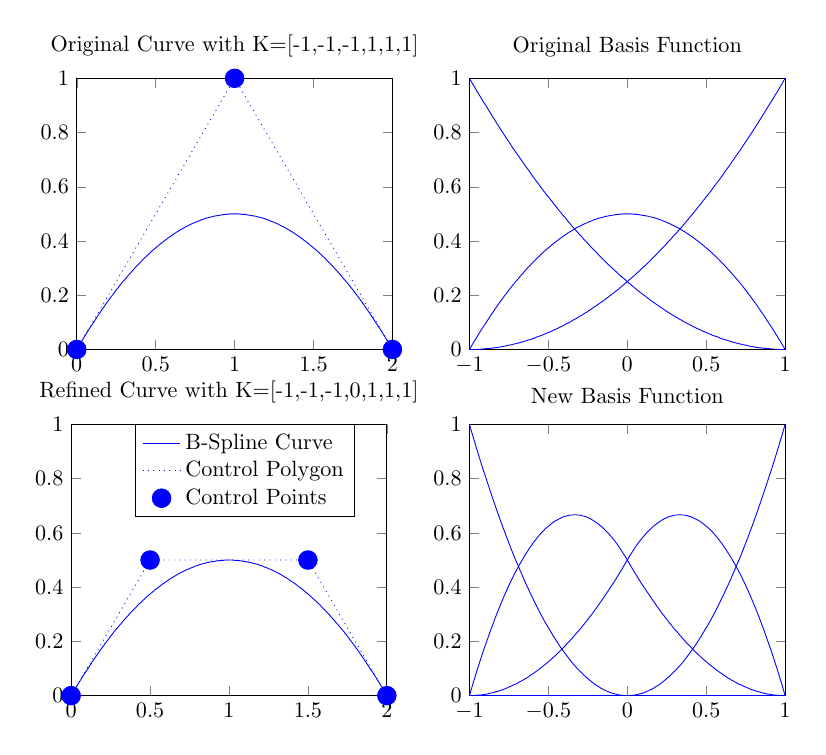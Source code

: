 % This file was created by matlab2tikz v0.4.6 running on MATLAB 8.0.
% Copyright (c) 2008--2014, Nico Schlömer <nico.schloemer@gmail.com>
% All rights reserved.
% Minimal pgfplots version: 1.3
% 
% The latest updates can be retrieved from
%   http://www.mathworks.com/matlabcentral/fileexchange/22022-matlab2tikz
% where you can also make suggestions and rate matlab2tikz.
% 
\begin{tikzpicture}[scale=0.8]

\begin{axis}[%
width=1.973in,
height=1.695in,
scale only axis,
xmin=0,
xmax=2,
ymin=0,
ymax=1,
name=plot1,
title={Original Curve with K=[-1,-1,-1,1,1,1]}
]
\addplot [color=blue,solid,forget plot]
  table[row sep=crcr]{
0	0	\\
0.01	0.01	\\
0.02	0.02	\\
0.03	0.03	\\
0.04	0.039	\\
0.05	0.049	\\
0.06	0.058	\\
0.07	0.068	\\
0.08	0.077	\\
0.09	0.086	\\
0.101	0.095	\\
0.111	0.104	\\
0.121	0.113	\\
0.131	0.122	\\
0.141	0.131	\\
0.151	0.139	\\
0.161	0.148	\\
0.171	0.156	\\
0.181	0.165	\\
0.191	0.173	\\
0.201	0.181	\\
0.211	0.189	\\
0.221	0.197	\\
0.231	0.204	\\
0.241	0.212	\\
0.251	0.22	\\
0.261	0.227	\\
0.271	0.235	\\
0.281	0.242	\\
0.291	0.249	\\
0.302	0.256	\\
0.312	0.263	\\
0.322	0.27	\\
0.332	0.277	\\
0.342	0.283	\\
0.352	0.29	\\
0.362	0.296	\\
0.372	0.303	\\
0.382	0.309	\\
0.392	0.315	\\
0.402	0.321	\\
0.412	0.327	\\
0.422	0.333	\\
0.432	0.339	\\
0.442	0.344	\\
0.452	0.35	\\
0.462	0.355	\\
0.472	0.361	\\
0.482	0.366	\\
0.492	0.371	\\
0.503	0.376	\\
0.513	0.381	\\
0.523	0.386	\\
0.533	0.391	\\
0.543	0.395	\\
0.553	0.4	\\
0.563	0.404	\\
0.573	0.409	\\
0.583	0.413	\\
0.593	0.417	\\
0.603	0.421	\\
0.613	0.425	\\
0.623	0.429	\\
0.633	0.433	\\
0.643	0.436	\\
0.653	0.44	\\
0.663	0.443	\\
0.673	0.447	\\
0.683	0.45	\\
0.693	0.453	\\
0.704	0.456	\\
0.714	0.459	\\
0.724	0.462	\\
0.734	0.465	\\
0.744	0.467	\\
0.754	0.47	\\
0.764	0.472	\\
0.774	0.474	\\
0.784	0.477	\\
0.794	0.479	\\
0.804	0.481	\\
0.814	0.483	\\
0.824	0.485	\\
0.834	0.486	\\
0.844	0.488	\\
0.854	0.489	\\
0.864	0.491	\\
0.874	0.492	\\
0.884	0.493	\\
0.894	0.494	\\
0.905	0.495	\\
0.915	0.496	\\
0.925	0.497	\\
0.935	0.498	\\
0.945	0.498	\\
0.955	0.499	\\
0.965	0.499	\\
0.975	0.5	\\
0.985	0.5	\\
0.995	0.5	\\
1.005	0.5	\\
1.015	0.5	\\
1.025	0.5	\\
1.035	0.499	\\
1.045	0.499	\\
1.055	0.498	\\
1.065	0.498	\\
1.075	0.497	\\
1.085	0.496	\\
1.095	0.495	\\
1.106	0.494	\\
1.116	0.493	\\
1.126	0.492	\\
1.136	0.491	\\
1.146	0.489	\\
1.156	0.488	\\
1.166	0.486	\\
1.176	0.485	\\
1.186	0.483	\\
1.196	0.481	\\
1.206	0.479	\\
1.216	0.477	\\
1.226	0.474	\\
1.236	0.472	\\
1.246	0.47	\\
1.256	0.467	\\
1.266	0.465	\\
1.276	0.462	\\
1.286	0.459	\\
1.296	0.456	\\
1.307	0.453	\\
1.317	0.45	\\
1.327	0.447	\\
1.337	0.443	\\
1.347	0.44	\\
1.357	0.436	\\
1.367	0.433	\\
1.377	0.429	\\
1.387	0.425	\\
1.397	0.421	\\
1.407	0.417	\\
1.417	0.413	\\
1.427	0.409	\\
1.437	0.404	\\
1.447	0.4	\\
1.457	0.395	\\
1.467	0.391	\\
1.477	0.386	\\
1.487	0.381	\\
1.497	0.376	\\
1.508	0.371	\\
1.518	0.366	\\
1.528	0.361	\\
1.538	0.355	\\
1.548	0.35	\\
1.558	0.344	\\
1.568	0.339	\\
1.578	0.333	\\
1.588	0.327	\\
1.598	0.321	\\
1.608	0.315	\\
1.618	0.309	\\
1.628	0.303	\\
1.638	0.296	\\
1.648	0.29	\\
1.658	0.283	\\
1.668	0.277	\\
1.678	0.27	\\
1.688	0.263	\\
1.698	0.256	\\
1.709	0.249	\\
1.719	0.242	\\
1.729	0.235	\\
1.739	0.227	\\
1.749	0.22	\\
1.759	0.212	\\
1.769	0.204	\\
1.779	0.197	\\
1.789	0.189	\\
1.799	0.181	\\
1.809	0.173	\\
1.819	0.165	\\
1.829	0.156	\\
1.839	0.148	\\
1.849	0.139	\\
1.859	0.131	\\
1.869	0.122	\\
1.879	0.113	\\
1.889	0.104	\\
1.899	0.095	\\
1.91	0.086	\\
1.92	0.077	\\
1.93	0.068	\\
1.94	0.058	\\
1.95	0.049	\\
1.96	0.039	\\
1.97	0.03	\\
1.98	0.02	\\
1.99	0.01	\\
2	0	\\
};
\addplot [color=blue,dotted,forget plot]
  table[row sep=crcr]{
0	0	\\
1	1	\\
2	0	\\
};
\addplot [color=blue,mark size=4.2pt,only marks,mark=*,mark options={solid},forget plot]
  table[row sep=crcr]{
0	0	\\
1	1	\\
2	0	\\
};
\end{axis}

\begin{axis}[%
width=1.973in,
height=1.695in,
scale only axis,
xmin=-1,
xmax=1,
ymin=0,
ymax=1,
name=plot2,
at=(plot1.right of south east),
anchor=left of south west,
title={Original Basis Function}
]
\addplot [color=blue,solid,forget plot]
  table[row sep=crcr]{
-1	1	\\
-0.99	0.99	\\
-0.98	0.98	\\
-0.97	0.97	\\
-0.96	0.96	\\
-0.95	0.95	\\
-0.94	0.941	\\
-0.93	0.931	\\
-0.92	0.921	\\
-0.91	0.912	\\
-0.899	0.902	\\
-0.889	0.893	\\
-0.879	0.883	\\
-0.869	0.874	\\
-0.859	0.864	\\
-0.849	0.855	\\
-0.839	0.846	\\
-0.829	0.836	\\
-0.819	0.827	\\
-0.809	0.818	\\
-0.799	0.809	\\
-0.789	0.8	\\
-0.779	0.791	\\
-0.769	0.782	\\
-0.759	0.773	\\
-0.749	0.765	\\
-0.739	0.756	\\
-0.729	0.747	\\
-0.719	0.738	\\
-0.709	0.73	\\
-0.698	0.721	\\
-0.688	0.713	\\
-0.678	0.704	\\
-0.668	0.696	\\
-0.658	0.687	\\
-0.648	0.679	\\
-0.638	0.671	\\
-0.628	0.663	\\
-0.618	0.655	\\
-0.608	0.646	\\
-0.598	0.638	\\
-0.588	0.63	\\
-0.578	0.622	\\
-0.568	0.615	\\
-0.558	0.607	\\
-0.548	0.599	\\
-0.538	0.591	\\
-0.528	0.583	\\
-0.518	0.576	\\
-0.508	0.568	\\
-0.497	0.561	\\
-0.487	0.553	\\
-0.477	0.546	\\
-0.467	0.538	\\
-0.457	0.531	\\
-0.447	0.524	\\
-0.437	0.516	\\
-0.427	0.509	\\
-0.417	0.502	\\
-0.407	0.495	\\
-0.397	0.488	\\
-0.387	0.481	\\
-0.377	0.474	\\
-0.367	0.467	\\
-0.357	0.46	\\
-0.347	0.453	\\
-0.337	0.447	\\
-0.327	0.44	\\
-0.317	0.433	\\
-0.307	0.427	\\
-0.296	0.42	\\
-0.286	0.414	\\
-0.276	0.407	\\
-0.266	0.401	\\
-0.256	0.395	\\
-0.246	0.388	\\
-0.236	0.382	\\
-0.226	0.376	\\
-0.216	0.37	\\
-0.206	0.364	\\
-0.196	0.358	\\
-0.186	0.352	\\
-0.176	0.346	\\
-0.166	0.34	\\
-0.156	0.334	\\
-0.146	0.328	\\
-0.136	0.322	\\
-0.126	0.317	\\
-0.116	0.311	\\
-0.106	0.306	\\
-0.095	0.3	\\
-0.085	0.295	\\
-0.075	0.289	\\
-0.065	0.284	\\
-0.055	0.278	\\
-0.045	0.273	\\
-0.035	0.268	\\
-0.025	0.263	\\
-0.015	0.258	\\
-0.005	0.253	\\
0.005	0.247	\\
0.015	0.243	\\
0.025	0.238	\\
0.035	0.233	\\
0.045	0.228	\\
0.055	0.223	\\
0.065	0.218	\\
0.075	0.214	\\
0.085	0.209	\\
0.095	0.205	\\
0.106	0.2	\\
0.116	0.196	\\
0.126	0.191	\\
0.136	0.187	\\
0.146	0.182	\\
0.156	0.178	\\
0.166	0.174	\\
0.176	0.17	\\
0.186	0.166	\\
0.196	0.162	\\
0.206	0.158	\\
0.216	0.154	\\
0.226	0.15	\\
0.236	0.146	\\
0.246	0.142	\\
0.256	0.138	\\
0.266	0.135	\\
0.276	0.131	\\
0.286	0.127	\\
0.296	0.124	\\
0.307	0.12	\\
0.317	0.117	\\
0.327	0.113	\\
0.337	0.11	\\
0.347	0.107	\\
0.357	0.103	\\
0.367	0.1	\\
0.377	0.097	\\
0.387	0.094	\\
0.397	0.091	\\
0.407	0.088	\\
0.417	0.085	\\
0.427	0.082	\\
0.437	0.079	\\
0.447	0.076	\\
0.457	0.074	\\
0.467	0.071	\\
0.477	0.068	\\
0.487	0.066	\\
0.497	0.063	\\
0.508	0.061	\\
0.518	0.058	\\
0.528	0.056	\\
0.538	0.053	\\
0.548	0.051	\\
0.558	0.049	\\
0.568	0.047	\\
0.578	0.045	\\
0.588	0.042	\\
0.598	0.04	\\
0.608	0.038	\\
0.618	0.036	\\
0.628	0.035	\\
0.638	0.033	\\
0.648	0.031	\\
0.658	0.029	\\
0.668	0.027	\\
0.678	0.026	\\
0.688	0.024	\\
0.698	0.023	\\
0.709	0.021	\\
0.719	0.02	\\
0.729	0.018	\\
0.739	0.017	\\
0.749	0.016	\\
0.759	0.015	\\
0.769	0.013	\\
0.779	0.012	\\
0.789	0.011	\\
0.799	0.01	\\
0.809	0.009	\\
0.819	0.008	\\
0.829	0.007	\\
0.839	0.006	\\
0.849	0.006	\\
0.859	0.005	\\
0.869	0.004	\\
0.879	0.004	\\
0.889	0.003	\\
0.899	0.003	\\
0.91	0.002	\\
0.92	0.002	\\
0.93	0.001	\\
0.94	0.001	\\
0.95	0.001	\\
0.96	0.0	\\
0.97	0.0	\\
0.98	0.0	\\
0.99	2.525e-05	\\
1	0	\\
};
\addplot [color=blue,solid,forget plot]
  table[row sep=crcr]{
-1	0	\\
-0.99	0.01	\\
-0.98	0.02	\\
-0.97	0.03	\\
-0.96	0.039	\\
-0.95	0.049	\\
-0.94	0.058	\\
-0.93	0.068	\\
-0.92	0.077	\\
-0.91	0.086	\\
-0.899	0.095	\\
-0.889	0.104	\\
-0.879	0.113	\\
-0.869	0.122	\\
-0.859	0.131	\\
-0.849	0.139	\\
-0.839	0.148	\\
-0.829	0.156	\\
-0.819	0.165	\\
-0.809	0.173	\\
-0.799	0.181	\\
-0.789	0.189	\\
-0.779	0.197	\\
-0.769	0.204	\\
-0.759	0.212	\\
-0.749	0.22	\\
-0.739	0.227	\\
-0.729	0.235	\\
-0.719	0.242	\\
-0.709	0.249	\\
-0.698	0.256	\\
-0.688	0.263	\\
-0.678	0.27	\\
-0.668	0.277	\\
-0.658	0.283	\\
-0.648	0.29	\\
-0.638	0.296	\\
-0.628	0.303	\\
-0.618	0.309	\\
-0.608	0.315	\\
-0.598	0.321	\\
-0.588	0.327	\\
-0.578	0.333	\\
-0.568	0.339	\\
-0.558	0.344	\\
-0.548	0.35	\\
-0.538	0.355	\\
-0.528	0.361	\\
-0.518	0.366	\\
-0.508	0.371	\\
-0.497	0.376	\\
-0.487	0.381	\\
-0.477	0.386	\\
-0.467	0.391	\\
-0.457	0.395	\\
-0.447	0.4	\\
-0.437	0.404	\\
-0.427	0.409	\\
-0.417	0.413	\\
-0.407	0.417	\\
-0.397	0.421	\\
-0.387	0.425	\\
-0.377	0.429	\\
-0.367	0.433	\\
-0.357	0.436	\\
-0.347	0.44	\\
-0.337	0.443	\\
-0.327	0.447	\\
-0.317	0.45	\\
-0.307	0.453	\\
-0.296	0.456	\\
-0.286	0.459	\\
-0.276	0.462	\\
-0.266	0.465	\\
-0.256	0.467	\\
-0.246	0.47	\\
-0.236	0.472	\\
-0.226	0.474	\\
-0.216	0.477	\\
-0.206	0.479	\\
-0.196	0.481	\\
-0.186	0.483	\\
-0.176	0.485	\\
-0.166	0.486	\\
-0.156	0.488	\\
-0.146	0.489	\\
-0.136	0.491	\\
-0.126	0.492	\\
-0.116	0.493	\\
-0.106	0.494	\\
-0.095	0.495	\\
-0.085	0.496	\\
-0.075	0.497	\\
-0.065	0.498	\\
-0.055	0.498	\\
-0.045	0.499	\\
-0.035	0.499	\\
-0.025	0.5	\\
-0.015	0.5	\\
-0.005	0.5	\\
0.005	0.5	\\
0.015	0.5	\\
0.025	0.5	\\
0.035	0.499	\\
0.045	0.499	\\
0.055	0.498	\\
0.065	0.498	\\
0.075	0.497	\\
0.085	0.496	\\
0.095	0.495	\\
0.106	0.494	\\
0.116	0.493	\\
0.126	0.492	\\
0.136	0.491	\\
0.146	0.489	\\
0.156	0.488	\\
0.166	0.486	\\
0.176	0.485	\\
0.186	0.483	\\
0.196	0.481	\\
0.206	0.479	\\
0.216	0.477	\\
0.226	0.474	\\
0.236	0.472	\\
0.246	0.47	\\
0.256	0.467	\\
0.266	0.465	\\
0.276	0.462	\\
0.286	0.459	\\
0.296	0.456	\\
0.307	0.453	\\
0.317	0.45	\\
0.327	0.447	\\
0.337	0.443	\\
0.347	0.44	\\
0.357	0.436	\\
0.367	0.433	\\
0.377	0.429	\\
0.387	0.425	\\
0.397	0.421	\\
0.407	0.417	\\
0.417	0.413	\\
0.427	0.409	\\
0.437	0.404	\\
0.447	0.4	\\
0.457	0.395	\\
0.467	0.391	\\
0.477	0.386	\\
0.487	0.381	\\
0.497	0.376	\\
0.508	0.371	\\
0.518	0.366	\\
0.528	0.361	\\
0.538	0.355	\\
0.548	0.35	\\
0.558	0.344	\\
0.568	0.339	\\
0.578	0.333	\\
0.588	0.327	\\
0.598	0.321	\\
0.608	0.315	\\
0.618	0.309	\\
0.628	0.303	\\
0.638	0.296	\\
0.648	0.29	\\
0.658	0.283	\\
0.668	0.277	\\
0.678	0.27	\\
0.688	0.263	\\
0.698	0.256	\\
0.709	0.249	\\
0.719	0.242	\\
0.729	0.235	\\
0.739	0.227	\\
0.749	0.22	\\
0.759	0.212	\\
0.769	0.204	\\
0.779	0.197	\\
0.789	0.189	\\
0.799	0.181	\\
0.809	0.173	\\
0.819	0.165	\\
0.829	0.156	\\
0.839	0.148	\\
0.849	0.139	\\
0.859	0.131	\\
0.869	0.122	\\
0.879	0.113	\\
0.889	0.104	\\
0.899	0.095	\\
0.91	0.086	\\
0.92	0.077	\\
0.93	0.068	\\
0.94	0.058	\\
0.95	0.049	\\
0.96	0.039	\\
0.97	0.03	\\
0.98	0.02	\\
0.99	0.01	\\
1	0	\\
};
\addplot [color=blue,solid,forget plot]
  table[row sep=crcr]{
-1	0	\\
-0.99	2.525e-05	\\
-0.98	0.0	\\
-0.97	0.0	\\
-0.96	0.0	\\
-0.95	0.001	\\
-0.94	0.001	\\
-0.93	0.001	\\
-0.92	0.002	\\
-0.91	0.002	\\
-0.899	0.003	\\
-0.889	0.003	\\
-0.879	0.004	\\
-0.869	0.004	\\
-0.859	0.005	\\
-0.849	0.006	\\
-0.839	0.006	\\
-0.829	0.007	\\
-0.819	0.008	\\
-0.809	0.009	\\
-0.799	0.01	\\
-0.789	0.011	\\
-0.779	0.012	\\
-0.769	0.013	\\
-0.759	0.015	\\
-0.749	0.016	\\
-0.739	0.017	\\
-0.729	0.018	\\
-0.719	0.02	\\
-0.709	0.021	\\
-0.698	0.023	\\
-0.688	0.024	\\
-0.678	0.026	\\
-0.668	0.027	\\
-0.658	0.029	\\
-0.648	0.031	\\
-0.638	0.033	\\
-0.628	0.035	\\
-0.618	0.036	\\
-0.608	0.038	\\
-0.598	0.04	\\
-0.588	0.042	\\
-0.578	0.045	\\
-0.568	0.047	\\
-0.558	0.049	\\
-0.548	0.051	\\
-0.538	0.053	\\
-0.528	0.056	\\
-0.518	0.058	\\
-0.508	0.061	\\
-0.497	0.063	\\
-0.487	0.066	\\
-0.477	0.068	\\
-0.467	0.071	\\
-0.457	0.074	\\
-0.447	0.076	\\
-0.437	0.079	\\
-0.427	0.082	\\
-0.417	0.085	\\
-0.407	0.088	\\
-0.397	0.091	\\
-0.387	0.094	\\
-0.377	0.097	\\
-0.367	0.1	\\
-0.357	0.103	\\
-0.347	0.107	\\
-0.337	0.11	\\
-0.327	0.113	\\
-0.317	0.117	\\
-0.307	0.12	\\
-0.296	0.124	\\
-0.286	0.127	\\
-0.276	0.131	\\
-0.266	0.135	\\
-0.256	0.138	\\
-0.246	0.142	\\
-0.236	0.146	\\
-0.226	0.15	\\
-0.216	0.154	\\
-0.206	0.158	\\
-0.196	0.162	\\
-0.186	0.166	\\
-0.176	0.17	\\
-0.166	0.174	\\
-0.156	0.178	\\
-0.146	0.182	\\
-0.136	0.187	\\
-0.126	0.191	\\
-0.116	0.196	\\
-0.106	0.2	\\
-0.095	0.205	\\
-0.085	0.209	\\
-0.075	0.214	\\
-0.065	0.218	\\
-0.055	0.223	\\
-0.045	0.228	\\
-0.035	0.233	\\
-0.025	0.238	\\
-0.015	0.243	\\
-0.005	0.247	\\
0.005	0.253	\\
0.015	0.258	\\
0.025	0.263	\\
0.035	0.268	\\
0.045	0.273	\\
0.055	0.278	\\
0.065	0.284	\\
0.075	0.289	\\
0.085	0.295	\\
0.095	0.3	\\
0.106	0.306	\\
0.116	0.311	\\
0.126	0.317	\\
0.136	0.322	\\
0.146	0.328	\\
0.156	0.334	\\
0.166	0.34	\\
0.176	0.346	\\
0.186	0.352	\\
0.196	0.358	\\
0.206	0.364	\\
0.216	0.37	\\
0.226	0.376	\\
0.236	0.382	\\
0.246	0.388	\\
0.256	0.395	\\
0.266	0.401	\\
0.276	0.407	\\
0.286	0.414	\\
0.296	0.42	\\
0.307	0.427	\\
0.317	0.433	\\
0.327	0.44	\\
0.337	0.447	\\
0.347	0.453	\\
0.357	0.46	\\
0.367	0.467	\\
0.377	0.474	\\
0.387	0.481	\\
0.397	0.488	\\
0.407	0.495	\\
0.417	0.502	\\
0.427	0.509	\\
0.437	0.516	\\
0.447	0.524	\\
0.457	0.531	\\
0.467	0.538	\\
0.477	0.546	\\
0.487	0.553	\\
0.497	0.561	\\
0.508	0.568	\\
0.518	0.576	\\
0.528	0.583	\\
0.538	0.591	\\
0.548	0.599	\\
0.558	0.607	\\
0.568	0.615	\\
0.578	0.622	\\
0.588	0.63	\\
0.598	0.638	\\
0.608	0.646	\\
0.618	0.655	\\
0.628	0.663	\\
0.638	0.671	\\
0.648	0.679	\\
0.658	0.687	\\
0.668	0.696	\\
0.678	0.704	\\
0.688	0.713	\\
0.698	0.721	\\
0.709	0.73	\\
0.719	0.738	\\
0.729	0.747	\\
0.739	0.756	\\
0.749	0.765	\\
0.759	0.773	\\
0.769	0.782	\\
0.779	0.791	\\
0.789	0.8	\\
0.799	0.809	\\
0.809	0.818	\\
0.819	0.827	\\
0.829	0.836	\\
0.839	0.846	\\
0.849	0.855	\\
0.859	0.864	\\
0.869	0.874	\\
0.879	0.883	\\
0.889	0.893	\\
0.899	0.902	\\
0.91	0.912	\\
0.92	0.921	\\
0.93	0.931	\\
0.94	0.941	\\
0.95	0.95	\\
0.96	0.96	\\
0.97	0.97	\\
0.98	0.98	\\
0.99	0.99	\\
1	1	\\
};
\end{axis}

\begin{axis}[%
width=1.973in,
height=1.695in,
scale only axis,
xmin=-1,
xmax=1,
ymin=0,
ymax=1,
name=plot4,
at=(plot2.below south west),
anchor=above north west,
title={New Basis Function}
]
\addplot [color=blue,solid,forget plot]
  table[row sep=crcr]{
-1	1	\\
-0.99	0.98	\\
-0.98	0.96	\\
-0.97	0.941	\\
-0.96	0.921	\\
-0.95	0.902	\\
-0.94	0.883	\\
-0.93	0.864	\\
-0.92	0.846	\\
-0.91	0.827	\\
-0.899	0.809	\\
-0.889	0.791	\\
-0.879	0.773	\\
-0.869	0.756	\\
-0.859	0.738	\\
-0.849	0.721	\\
-0.839	0.704	\\
-0.829	0.687	\\
-0.819	0.671	\\
-0.809	0.655	\\
-0.799	0.638	\\
-0.789	0.622	\\
-0.779	0.607	\\
-0.769	0.591	\\
-0.759	0.576	\\
-0.749	0.561	\\
-0.739	0.546	\\
-0.729	0.531	\\
-0.719	0.516	\\
-0.709	0.502	\\
-0.698	0.488	\\
-0.688	0.474	\\
-0.678	0.46	\\
-0.668	0.447	\\
-0.658	0.433	\\
-0.648	0.42	\\
-0.638	0.407	\\
-0.628	0.395	\\
-0.618	0.382	\\
-0.608	0.37	\\
-0.598	0.358	\\
-0.588	0.346	\\
-0.578	0.334	\\
-0.568	0.322	\\
-0.558	0.311	\\
-0.548	0.3	\\
-0.538	0.289	\\
-0.528	0.278	\\
-0.518	0.268	\\
-0.508	0.258	\\
-0.497	0.247	\\
-0.487	0.238	\\
-0.477	0.228	\\
-0.467	0.218	\\
-0.457	0.209	\\
-0.447	0.2	\\
-0.437	0.191	\\
-0.427	0.182	\\
-0.417	0.174	\\
-0.407	0.166	\\
-0.397	0.158	\\
-0.387	0.15	\\
-0.377	0.142	\\
-0.367	0.135	\\
-0.357	0.127	\\
-0.347	0.12	\\
-0.337	0.113	\\
-0.327	0.107	\\
-0.317	0.1	\\
-0.307	0.094	\\
-0.296	0.088	\\
-0.286	0.082	\\
-0.276	0.076	\\
-0.266	0.071	\\
-0.256	0.066	\\
-0.246	0.061	\\
-0.236	0.056	\\
-0.226	0.051	\\
-0.216	0.047	\\
-0.206	0.042	\\
-0.196	0.038	\\
-0.186	0.035	\\
-0.176	0.031	\\
-0.166	0.027	\\
-0.156	0.024	\\
-0.146	0.021	\\
-0.136	0.018	\\
-0.126	0.016	\\
-0.116	0.013	\\
-0.106	0.011	\\
-0.095	0.009	\\
-0.085	0.007	\\
-0.075	0.006	\\
-0.065	0.004	\\
-0.055	0.003	\\
-0.045	0.002	\\
-0.035	0.001	\\
-0.025	0.001	\\
-0.015	0.0	\\
-0.005	2.525e-05	\\
0.005	0	\\
0.015	0	\\
0.025	0	\\
0.035	0	\\
0.045	0	\\
0.055	0	\\
0.065	0	\\
0.075	0	\\
0.085	0	\\
0.095	0	\\
0.106	0	\\
0.116	0	\\
0.126	0	\\
0.136	0	\\
0.146	0	\\
0.156	0	\\
0.166	0	\\
0.176	0	\\
0.186	0	\\
0.196	0	\\
0.206	0	\\
0.216	0	\\
0.226	0	\\
0.236	0	\\
0.246	0	\\
0.256	0	\\
0.266	0	\\
0.276	0	\\
0.286	0	\\
0.296	0	\\
0.307	0	\\
0.317	0	\\
0.327	0	\\
0.337	0	\\
0.347	0	\\
0.357	0	\\
0.367	0	\\
0.377	0	\\
0.387	0	\\
0.397	0	\\
0.407	0	\\
0.417	0	\\
0.427	0	\\
0.437	0	\\
0.447	0	\\
0.457	0	\\
0.467	0	\\
0.477	0	\\
0.487	0	\\
0.497	0	\\
0.508	0	\\
0.518	0	\\
0.528	0	\\
0.538	0	\\
0.548	0	\\
0.558	0	\\
0.568	0	\\
0.578	0	\\
0.588	0	\\
0.598	0	\\
0.608	0	\\
0.618	0	\\
0.628	0	\\
0.638	0	\\
0.648	0	\\
0.658	0	\\
0.668	0	\\
0.678	0	\\
0.688	0	\\
0.698	0	\\
0.709	0	\\
0.719	0	\\
0.729	0	\\
0.739	0	\\
0.749	0	\\
0.759	0	\\
0.769	0	\\
0.779	0	\\
0.789	0	\\
0.799	0	\\
0.809	0	\\
0.819	0	\\
0.829	0	\\
0.839	0	\\
0.849	0	\\
0.859	0	\\
0.869	0	\\
0.879	0	\\
0.889	0	\\
0.899	0	\\
0.91	0	\\
0.92	0	\\
0.93	0	\\
0.94	0	\\
0.95	0	\\
0.96	0	\\
0.97	0	\\
0.98	0	\\
0.99	0	\\
1	0	\\
};
\addplot [color=blue,solid,forget plot]
  table[row sep=crcr]{
-1	0	\\
-0.99	0.02	\\
-0.98	0.04	\\
-0.97	0.059	\\
-0.96	0.078	\\
-0.95	0.097	\\
-0.94	0.115	\\
-0.93	0.133	\\
-0.92	0.151	\\
-0.91	0.169	\\
-0.899	0.186	\\
-0.889	0.203	\\
-0.879	0.219	\\
-0.869	0.236	\\
-0.859	0.252	\\
-0.849	0.267	\\
-0.839	0.283	\\
-0.829	0.298	\\
-0.819	0.313	\\
-0.809	0.327	\\
-0.799	0.341	\\
-0.789	0.355	\\
-0.779	0.369	\\
-0.769	0.382	\\
-0.759	0.395	\\
-0.749	0.408	\\
-0.739	0.42	\\
-0.729	0.432	\\
-0.719	0.444	\\
-0.709	0.455	\\
-0.698	0.467	\\
-0.688	0.478	\\
-0.678	0.488	\\
-0.668	0.498	\\
-0.658	0.508	\\
-0.648	0.518	\\
-0.638	0.527	\\
-0.628	0.536	\\
-0.618	0.545	\\
-0.608	0.553	\\
-0.598	0.562	\\
-0.588	0.569	\\
-0.578	0.577	\\
-0.568	0.584	\\
-0.558	0.591	\\
-0.548	0.598	\\
-0.538	0.604	\\
-0.528	0.61	\\
-0.518	0.616	\\
-0.508	0.621	\\
-0.497	0.626	\\
-0.487	0.631	\\
-0.477	0.636	\\
-0.467	0.64	\\
-0.457	0.644	\\
-0.447	0.647	\\
-0.437	0.65	\\
-0.427	0.653	\\
-0.417	0.656	\\
-0.407	0.659	\\
-0.397	0.661	\\
-0.387	0.662	\\
-0.377	0.664	\\
-0.367	0.665	\\
-0.357	0.666	\\
-0.347	0.666	\\
-0.337	0.667	\\
-0.327	0.667	\\
-0.317	0.666	\\
-0.307	0.666	\\
-0.296	0.665	\\
-0.286	0.663	\\
-0.276	0.662	\\
-0.266	0.66	\\
-0.256	0.658	\\
-0.246	0.655	\\
-0.236	0.653	\\
-0.226	0.649	\\
-0.216	0.646	\\
-0.206	0.642	\\
-0.196	0.638	\\
-0.186	0.634	\\
-0.176	0.629	\\
-0.166	0.625	\\
-0.156	0.619	\\
-0.146	0.614	\\
-0.136	0.608	\\
-0.126	0.602	\\
-0.116	0.596	\\
-0.106	0.589	\\
-0.095	0.582	\\
-0.085	0.574	\\
-0.075	0.567	\\
-0.065	0.559	\\
-0.055	0.551	\\
-0.045	0.542	\\
-0.035	0.533	\\
-0.025	0.524	\\
-0.015	0.515	\\
-0.005	0.505	\\
0.005	0.495	\\
0.015	0.485	\\
0.025	0.475	\\
0.035	0.465	\\
0.045	0.456	\\
0.055	0.446	\\
0.065	0.437	\\
0.075	0.427	\\
0.085	0.418	\\
0.095	0.409	\\
0.106	0.4	\\
0.116	0.391	\\
0.126	0.382	\\
0.136	0.374	\\
0.146	0.365	\\
0.156	0.356	\\
0.166	0.348	\\
0.176	0.34	\\
0.186	0.331	\\
0.196	0.323	\\
0.206	0.315	\\
0.216	0.307	\\
0.226	0.299	\\
0.236	0.292	\\
0.246	0.284	\\
0.256	0.277	\\
0.266	0.269	\\
0.276	0.262	\\
0.286	0.255	\\
0.296	0.247	\\
0.307	0.24	\\
0.317	0.234	\\
0.327	0.227	\\
0.337	0.22	\\
0.347	0.213	\\
0.357	0.207	\\
0.367	0.2	\\
0.377	0.194	\\
0.387	0.188	\\
0.397	0.182	\\
0.407	0.176	\\
0.417	0.17	\\
0.427	0.164	\\
0.437	0.158	\\
0.447	0.153	\\
0.457	0.147	\\
0.467	0.142	\\
0.477	0.137	\\
0.487	0.131	\\
0.497	0.126	\\
0.508	0.121	\\
0.518	0.116	\\
0.528	0.112	\\
0.538	0.107	\\
0.548	0.102	\\
0.558	0.098	\\
0.568	0.093	\\
0.578	0.089	\\
0.588	0.085	\\
0.598	0.081	\\
0.608	0.077	\\
0.618	0.073	\\
0.628	0.069	\\
0.638	0.065	\\
0.648	0.062	\\
0.658	0.058	\\
0.668	0.055	\\
0.678	0.052	\\
0.688	0.049	\\
0.698	0.045	\\
0.709	0.042	\\
0.719	0.04	\\
0.729	0.037	\\
0.739	0.034	\\
0.749	0.032	\\
0.759	0.029	\\
0.769	0.027	\\
0.779	0.024	\\
0.789	0.022	\\
0.799	0.02	\\
0.809	0.018	\\
0.819	0.016	\\
0.829	0.015	\\
0.839	0.013	\\
0.849	0.011	\\
0.859	0.01	\\
0.869	0.009	\\
0.879	0.007	\\
0.889	0.006	\\
0.899	0.005	\\
0.91	0.004	\\
0.92	0.003	\\
0.93	0.002	\\
0.94	0.002	\\
0.95	0.001	\\
0.96	0.001	\\
0.97	0.0	\\
0.98	0.0	\\
0.99	5.05e-05	\\
1	0	\\
};
\addplot [color=blue,solid,forget plot]
  table[row sep=crcr]{
-1	0	\\
-0.99	5.05e-05	\\
-0.98	0.0	\\
-0.97	0.0	\\
-0.96	0.001	\\
-0.95	0.001	\\
-0.94	0.002	\\
-0.93	0.002	\\
-0.92	0.003	\\
-0.91	0.004	\\
-0.899	0.005	\\
-0.889	0.006	\\
-0.879	0.007	\\
-0.869	0.009	\\
-0.859	0.01	\\
-0.849	0.011	\\
-0.839	0.013	\\
-0.829	0.015	\\
-0.819	0.016	\\
-0.809	0.018	\\
-0.799	0.02	\\
-0.789	0.022	\\
-0.779	0.024	\\
-0.769	0.027	\\
-0.759	0.029	\\
-0.749	0.032	\\
-0.739	0.034	\\
-0.729	0.037	\\
-0.719	0.04	\\
-0.709	0.042	\\
-0.698	0.045	\\
-0.688	0.049	\\
-0.678	0.052	\\
-0.668	0.055	\\
-0.658	0.058	\\
-0.648	0.062	\\
-0.638	0.065	\\
-0.628	0.069	\\
-0.618	0.073	\\
-0.608	0.077	\\
-0.598	0.081	\\
-0.588	0.085	\\
-0.578	0.089	\\
-0.568	0.093	\\
-0.558	0.098	\\
-0.548	0.102	\\
-0.538	0.107	\\
-0.528	0.112	\\
-0.518	0.116	\\
-0.508	0.121	\\
-0.497	0.126	\\
-0.487	0.131	\\
-0.477	0.137	\\
-0.467	0.142	\\
-0.457	0.147	\\
-0.447	0.153	\\
-0.437	0.158	\\
-0.427	0.164	\\
-0.417	0.17	\\
-0.407	0.176	\\
-0.397	0.182	\\
-0.387	0.188	\\
-0.377	0.194	\\
-0.367	0.2	\\
-0.357	0.207	\\
-0.347	0.213	\\
-0.337	0.22	\\
-0.327	0.227	\\
-0.317	0.234	\\
-0.307	0.24	\\
-0.296	0.247	\\
-0.286	0.255	\\
-0.276	0.262	\\
-0.266	0.269	\\
-0.256	0.277	\\
-0.246	0.284	\\
-0.236	0.292	\\
-0.226	0.299	\\
-0.216	0.307	\\
-0.206	0.315	\\
-0.196	0.323	\\
-0.186	0.331	\\
-0.176	0.34	\\
-0.166	0.348	\\
-0.156	0.356	\\
-0.146	0.365	\\
-0.136	0.374	\\
-0.126	0.382	\\
-0.116	0.391	\\
-0.106	0.4	\\
-0.095	0.409	\\
-0.085	0.418	\\
-0.075	0.427	\\
-0.065	0.437	\\
-0.055	0.446	\\
-0.045	0.456	\\
-0.035	0.465	\\
-0.025	0.475	\\
-0.015	0.485	\\
-0.005	0.495	\\
0.005	0.505	\\
0.015	0.515	\\
0.025	0.524	\\
0.035	0.533	\\
0.045	0.542	\\
0.055	0.551	\\
0.065	0.559	\\
0.075	0.567	\\
0.085	0.574	\\
0.095	0.582	\\
0.106	0.589	\\
0.116	0.596	\\
0.126	0.602	\\
0.136	0.608	\\
0.146	0.614	\\
0.156	0.619	\\
0.166	0.625	\\
0.176	0.629	\\
0.186	0.634	\\
0.196	0.638	\\
0.206	0.642	\\
0.216	0.646	\\
0.226	0.649	\\
0.236	0.653	\\
0.246	0.655	\\
0.256	0.658	\\
0.266	0.66	\\
0.276	0.662	\\
0.286	0.663	\\
0.296	0.665	\\
0.307	0.666	\\
0.317	0.666	\\
0.327	0.667	\\
0.337	0.667	\\
0.347	0.666	\\
0.357	0.666	\\
0.367	0.665	\\
0.377	0.664	\\
0.387	0.662	\\
0.397	0.661	\\
0.407	0.659	\\
0.417	0.656	\\
0.427	0.653	\\
0.437	0.65	\\
0.447	0.647	\\
0.457	0.644	\\
0.467	0.64	\\
0.477	0.636	\\
0.487	0.631	\\
0.497	0.626	\\
0.508	0.621	\\
0.518	0.616	\\
0.528	0.61	\\
0.538	0.604	\\
0.548	0.598	\\
0.558	0.591	\\
0.568	0.584	\\
0.578	0.577	\\
0.588	0.569	\\
0.598	0.562	\\
0.608	0.553	\\
0.618	0.545	\\
0.628	0.536	\\
0.638	0.527	\\
0.648	0.518	\\
0.658	0.508	\\
0.668	0.498	\\
0.678	0.488	\\
0.688	0.478	\\
0.698	0.467	\\
0.709	0.455	\\
0.719	0.444	\\
0.729	0.432	\\
0.739	0.42	\\
0.749	0.408	\\
0.759	0.395	\\
0.769	0.382	\\
0.779	0.369	\\
0.789	0.355	\\
0.799	0.341	\\
0.809	0.327	\\
0.819	0.313	\\
0.829	0.298	\\
0.839	0.283	\\
0.849	0.267	\\
0.859	0.252	\\
0.869	0.236	\\
0.879	0.219	\\
0.889	0.203	\\
0.899	0.186	\\
0.91	0.169	\\
0.92	0.151	\\
0.93	0.133	\\
0.94	0.115	\\
0.95	0.097	\\
0.96	0.078	\\
0.97	0.059	\\
0.98	0.04	\\
0.99	0.02	\\
1	0	\\
};
\addplot [color=blue,solid,forget plot]
  table[row sep=crcr]{
-1	0	\\
-0.99	0	\\
-0.98	0	\\
-0.97	0	\\
-0.96	0	\\
-0.95	0	\\
-0.94	0	\\
-0.93	0	\\
-0.92	0	\\
-0.91	0	\\
-0.899	0	\\
-0.889	0	\\
-0.879	0	\\
-0.869	0	\\
-0.859	0	\\
-0.849	0	\\
-0.839	0	\\
-0.829	0	\\
-0.819	0	\\
-0.809	0	\\
-0.799	0	\\
-0.789	0	\\
-0.779	0	\\
-0.769	0	\\
-0.759	0	\\
-0.749	0	\\
-0.739	0	\\
-0.729	0	\\
-0.719	0	\\
-0.709	0	\\
-0.698	0	\\
-0.688	0	\\
-0.678	0	\\
-0.668	0	\\
-0.658	0	\\
-0.648	0	\\
-0.638	0	\\
-0.628	0	\\
-0.618	0	\\
-0.608	0	\\
-0.598	0	\\
-0.588	0	\\
-0.578	0	\\
-0.568	0	\\
-0.558	0	\\
-0.548	0	\\
-0.538	0	\\
-0.528	0	\\
-0.518	0	\\
-0.508	0	\\
-0.497	0	\\
-0.487	0	\\
-0.477	0	\\
-0.467	0	\\
-0.457	0	\\
-0.447	0	\\
-0.437	0	\\
-0.427	0	\\
-0.417	0	\\
-0.407	0	\\
-0.397	0	\\
-0.387	0	\\
-0.377	0	\\
-0.367	0	\\
-0.357	0	\\
-0.347	0	\\
-0.337	0	\\
-0.327	0	\\
-0.317	0	\\
-0.307	0	\\
-0.296	0	\\
-0.286	0	\\
-0.276	0	\\
-0.266	0	\\
-0.256	0	\\
-0.246	0	\\
-0.236	0	\\
-0.226	0	\\
-0.216	0	\\
-0.206	0	\\
-0.196	0	\\
-0.186	0	\\
-0.176	0	\\
-0.166	0	\\
-0.156	0	\\
-0.146	0	\\
-0.136	0	\\
-0.126	0	\\
-0.116	0	\\
-0.106	0	\\
-0.095	0	\\
-0.085	0	\\
-0.075	0	\\
-0.065	0	\\
-0.055	0	\\
-0.045	0	\\
-0.035	0	\\
-0.025	0	\\
-0.015	0	\\
-0.005	0	\\
0.005	2.525e-05	\\
0.015	0.0	\\
0.025	0.001	\\
0.035	0.001	\\
0.045	0.002	\\
0.055	0.003	\\
0.065	0.004	\\
0.075	0.006	\\
0.085	0.007	\\
0.095	0.009	\\
0.106	0.011	\\
0.116	0.013	\\
0.126	0.016	\\
0.136	0.018	\\
0.146	0.021	\\
0.156	0.024	\\
0.166	0.027	\\
0.176	0.031	\\
0.186	0.035	\\
0.196	0.038	\\
0.206	0.042	\\
0.216	0.047	\\
0.226	0.051	\\
0.236	0.056	\\
0.246	0.061	\\
0.256	0.066	\\
0.266	0.071	\\
0.276	0.076	\\
0.286	0.082	\\
0.296	0.088	\\
0.307	0.094	\\
0.317	0.1	\\
0.327	0.107	\\
0.337	0.113	\\
0.347	0.12	\\
0.357	0.127	\\
0.367	0.135	\\
0.377	0.142	\\
0.387	0.15	\\
0.397	0.158	\\
0.407	0.166	\\
0.417	0.174	\\
0.427	0.182	\\
0.437	0.191	\\
0.447	0.2	\\
0.457	0.209	\\
0.467	0.218	\\
0.477	0.228	\\
0.487	0.238	\\
0.497	0.247	\\
0.508	0.258	\\
0.518	0.268	\\
0.528	0.278	\\
0.538	0.289	\\
0.548	0.3	\\
0.558	0.311	\\
0.568	0.322	\\
0.578	0.334	\\
0.588	0.346	\\
0.598	0.358	\\
0.608	0.37	\\
0.618	0.382	\\
0.628	0.395	\\
0.638	0.407	\\
0.648	0.42	\\
0.658	0.433	\\
0.668	0.447	\\
0.678	0.46	\\
0.688	0.474	\\
0.698	0.488	\\
0.709	0.502	\\
0.719	0.516	\\
0.729	0.531	\\
0.739	0.546	\\
0.749	0.561	\\
0.759	0.576	\\
0.769	0.591	\\
0.779	0.607	\\
0.789	0.622	\\
0.799	0.638	\\
0.809	0.655	\\
0.819	0.671	\\
0.829	0.687	\\
0.839	0.704	\\
0.849	0.721	\\
0.859	0.738	\\
0.869	0.756	\\
0.879	0.773	\\
0.889	0.791	\\
0.899	0.809	\\
0.91	0.827	\\
0.92	0.846	\\
0.93	0.864	\\
0.94	0.883	\\
0.95	0.902	\\
0.96	0.921	\\
0.97	0.941	\\
0.98	0.96	\\
0.99	0.98	\\
1	1	\\
};
\end{axis}

\begin{axis}[%
width=1.973in,
height=1.695in,
scale only axis,
xmin=0,
xmax=2,
ymin=0,
ymax=1,
at=(plot4.left of south west),
anchor=right of south east,
title={Refined Curve with K=[-1,-1,-1,0,1,1,1]},
legend style={draw=black,fill=white,legend cell align=left,at={(0.9,1)},anchor=north east,mark size=.5pt}
]
\addplot [color=blue,solid]
  table[row sep=crcr]{
0	0	\\
0.01	0.01	\\
0.02	0.02	\\
0.03	0.03	\\
0.04	0.039	\\
0.05	0.049	\\
0.06	0.058	\\
0.07	0.068	\\
0.08	0.077	\\
0.09	0.086	\\
0.101	0.095	\\
0.111	0.104	\\
0.121	0.113	\\
0.131	0.122	\\
0.141	0.131	\\
0.151	0.139	\\
0.161	0.148	\\
0.171	0.156	\\
0.181	0.165	\\
0.191	0.173	\\
0.201	0.181	\\
0.211	0.189	\\
0.221	0.197	\\
0.231	0.204	\\
0.241	0.212	\\
0.251	0.22	\\
0.261	0.227	\\
0.271	0.235	\\
0.281	0.242	\\
0.291	0.249	\\
0.302	0.256	\\
0.312	0.263	\\
0.322	0.27	\\
0.332	0.277	\\
0.342	0.283	\\
0.352	0.29	\\
0.362	0.296	\\
0.372	0.303	\\
0.382	0.309	\\
0.392	0.315	\\
0.402	0.321	\\
0.412	0.327	\\
0.422	0.333	\\
0.432	0.339	\\
0.442	0.344	\\
0.452	0.35	\\
0.462	0.355	\\
0.472	0.361	\\
0.482	0.366	\\
0.492	0.371	\\
0.503	0.376	\\
0.513	0.381	\\
0.523	0.386	\\
0.533	0.391	\\
0.543	0.395	\\
0.553	0.4	\\
0.563	0.404	\\
0.573	0.409	\\
0.583	0.413	\\
0.593	0.417	\\
0.603	0.421	\\
0.613	0.425	\\
0.623	0.429	\\
0.633	0.433	\\
0.643	0.436	\\
0.653	0.44	\\
0.663	0.443	\\
0.673	0.447	\\
0.683	0.45	\\
0.693	0.453	\\
0.704	0.456	\\
0.714	0.459	\\
0.724	0.462	\\
0.734	0.465	\\
0.744	0.467	\\
0.754	0.47	\\
0.764	0.472	\\
0.774	0.474	\\
0.784	0.477	\\
0.794	0.479	\\
0.804	0.481	\\
0.814	0.483	\\
0.824	0.485	\\
0.834	0.486	\\
0.844	0.488	\\
0.854	0.489	\\
0.864	0.491	\\
0.874	0.492	\\
0.884	0.493	\\
0.894	0.494	\\
0.905	0.495	\\
0.915	0.496	\\
0.925	0.497	\\
0.935	0.498	\\
0.945	0.498	\\
0.955	0.499	\\
0.965	0.499	\\
0.975	0.5	\\
0.985	0.5	\\
0.995	0.5	\\
1.005	0.5	\\
1.015	0.5	\\
1.025	0.5	\\
1.035	0.499	\\
1.045	0.499	\\
1.055	0.498	\\
1.065	0.498	\\
1.075	0.497	\\
1.085	0.496	\\
1.095	0.495	\\
1.106	0.494	\\
1.116	0.493	\\
1.126	0.492	\\
1.136	0.491	\\
1.146	0.489	\\
1.156	0.488	\\
1.166	0.486	\\
1.176	0.485	\\
1.186	0.483	\\
1.196	0.481	\\
1.206	0.479	\\
1.216	0.477	\\
1.226	0.474	\\
1.236	0.472	\\
1.246	0.47	\\
1.256	0.467	\\
1.266	0.465	\\
1.276	0.462	\\
1.286	0.459	\\
1.296	0.456	\\
1.307	0.453	\\
1.317	0.45	\\
1.327	0.447	\\
1.337	0.443	\\
1.347	0.44	\\
1.357	0.436	\\
1.367	0.433	\\
1.377	0.429	\\
1.387	0.425	\\
1.397	0.421	\\
1.407	0.417	\\
1.417	0.413	\\
1.427	0.409	\\
1.437	0.404	\\
1.447	0.4	\\
1.457	0.395	\\
1.467	0.391	\\
1.477	0.386	\\
1.487	0.381	\\
1.497	0.376	\\
1.508	0.371	\\
1.518	0.366	\\
1.528	0.361	\\
1.538	0.355	\\
1.548	0.35	\\
1.558	0.344	\\
1.568	0.339	\\
1.578	0.333	\\
1.588	0.327	\\
1.598	0.321	\\
1.608	0.315	\\
1.618	0.309	\\
1.628	0.303	\\
1.638	0.296	\\
1.648	0.29	\\
1.658	0.283	\\
1.668	0.277	\\
1.678	0.27	\\
1.688	0.263	\\
1.698	0.256	\\
1.709	0.249	\\
1.719	0.242	\\
1.729	0.235	\\
1.739	0.227	\\
1.749	0.22	\\
1.759	0.212	\\
1.769	0.204	\\
1.779	0.197	\\
1.789	0.189	\\
1.799	0.181	\\
1.809	0.173	\\
1.819	0.165	\\
1.829	0.156	\\
1.839	0.148	\\
1.849	0.139	\\
1.859	0.131	\\
1.869	0.122	\\
1.879	0.113	\\
1.889	0.104	\\
1.899	0.095	\\
1.91	0.086	\\
1.92	0.077	\\
1.93	0.068	\\
1.94	0.058	\\
1.95	0.049	\\
1.96	0.039	\\
1.97	0.03	\\
1.98	0.02	\\
1.99	0.01	\\
2	0	\\
};
\addlegendentry{B-Spline Curve};

\addplot [color=blue,dotted]
  table[row sep=crcr]{
0	0	\\
0.5	0.5	\\
1.5	0.5	\\
2	0	\\
};
\addlegendentry{Control Polygon};

\addplot [color=blue,mark size=4.2pt,only marks,mark=*,mark options={solid}]
  table[row sep=crcr]{
0	0	\\
0.5	0.5	\\
1.5	0.5	\\
2	0	\\
};
\addlegendentry{Control Points};

\end{axis}
\end{tikzpicture}%